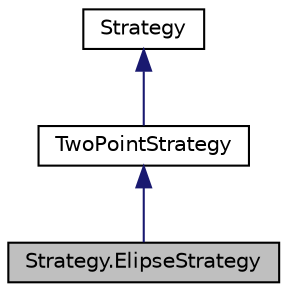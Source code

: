 digraph "Strategy.ElipseStrategy"
{
 // LATEX_PDF_SIZE
  edge [fontname="Helvetica",fontsize="10",labelfontname="Helvetica",labelfontsize="10"];
  node [fontname="Helvetica",fontsize="10",shape=record];
  Node1 [label="Strategy.ElipseStrategy",height=0.2,width=0.4,color="black", fillcolor="grey75", style="filled", fontcolor="black",tooltip=" "];
  Node2 -> Node1 [dir="back",color="midnightblue",fontsize="10",style="solid"];
  Node2 [label="TwoPointStrategy",height=0.2,width=0.4,color="black", fillcolor="white", style="filled",URL="$class_strategy_1_1_two_point_strategy.html",tooltip=" "];
  Node3 -> Node2 [dir="back",color="midnightblue",fontsize="10",style="solid"];
  Node3 [label="Strategy",height=0.2,width=0.4,color="black", fillcolor="white", style="filled",URL="$class_strategy_1_1_strategy.html",tooltip=" "];
}
